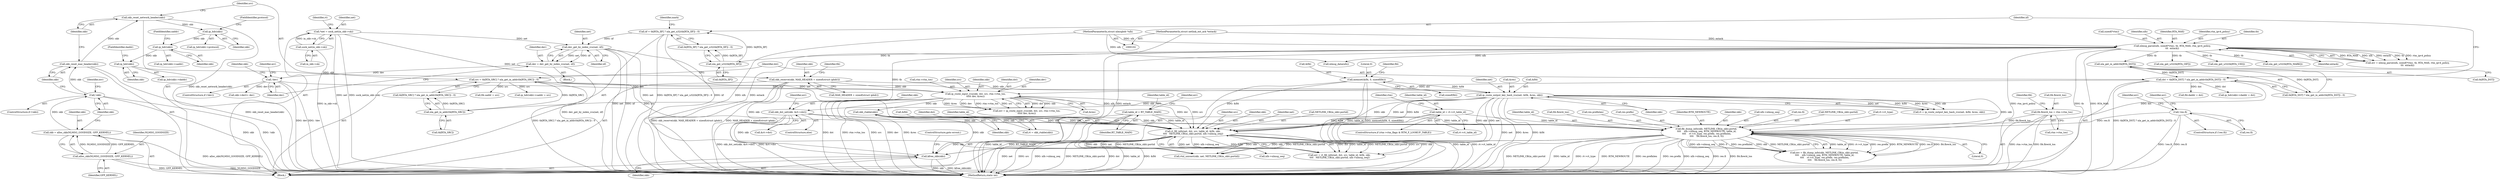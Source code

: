 digraph "0_linux_bc3aae2bbac46dd894c89db5d5e98f7f0ef9e205@API" {
"1000530" [label="(Call,kfree_skb(skb))"];
"1000258" [label="(Call,skb_reserve(skb, MAX_HEADER + sizeof(struct iphdr)))"];
"1000254" [label="(Call,ip_hdr(skb))"];
"1000248" [label="(Call,ip_hdr(skb))"];
"1000242" [label="(Call,ip_hdr(skb))"];
"1000175" [label="(Call,skb_reset_network_header(skb))"];
"1000173" [label="(Call,skb_reset_mac_header(skb))"];
"1000165" [label="(Call,!skb)"];
"1000159" [label="(Call,skb = alloc_skb(NLMSG_GOODSIZE, GFP_KERNEL))"];
"1000161" [label="(Call,alloc_skb(NLMSG_GOODSIZE, GFP_KERNEL))"];
"1000383" [label="(Call,ip_route_output_key_hash_rcu(net, &fl4, &res, skb))"];
"1000108" [label="(Call,*net = sock_net(in_skb->sk))"];
"1000110" [label="(Call,sock_net(in_skb->sk))"];
"1000264" [label="(Call,memset(&fl4, 0, sizeof(fl4)))"];
"1000464" [label="(Call,fib_dump_info(skb, NETLINK_CB(in_skb).portid,\n \t\t\t\t    nlh->nlmsg_seq, RTM_NEWROUTE, table_id,\n \t\t\t\t    rt->rt_type, res.prefix, res.prefixlen,\n \t\t\t\t    fl4.flowi4_tos, res.fi, 0))"];
"1000401" [label="(Call,skb_dst_set(skb, &rt->dst))"];
"1000359" [label="(Call,skb_rtable(skb))"];
"1000347" [label="(Call,ip_route_input_rcu(skb, dst, src, rtm->rtm_tos,\n\t\t\t\t\t dev, &res))"];
"1000188" [label="(Call,dst = tb[RTA_DST] ? nla_get_in_addr(tb[RTA_DST]) : 0)"];
"1000194" [label="(Call,nla_get_in_addr(tb[RTA_DST]))"];
"1000141" [label="(Call,nlmsg_parse(nlh, sizeof(*rtm), tb, RTA_MAX, rtm_ipv4_policy,\n\t\t\t  extack))"];
"1000104" [label="(MethodParameterIn,struct nlmsghdr *nlh)"];
"1000105" [label="(MethodParameterIn,struct netlink_ext_ack *extack)"];
"1000177" [label="(Call,src = tb[RTA_SRC] ? nla_get_in_addr(tb[RTA_SRC]) : 0)"];
"1000183" [label="(Call,nla_get_in_addr(tb[RTA_SRC]))"];
"1000321" [label="(Call,!dev)"];
"1000315" [label="(Call,dev = dev_get_by_index_rcu(net, iif))"];
"1000317" [label="(Call,dev_get_by_index_rcu(net, iif))"];
"1000199" [label="(Call,iif = tb[RTA_IIF] ? nla_get_u32(tb[RTA_IIF]) : 0)"];
"1000205" [label="(Call,nla_get_u32(tb[RTA_IIF]))"];
"1000427" [label="(Call,table_id = rt->rt_table_id)"];
"1000135" [label="(Call,table_id = RT_TABLE_MAIN)"];
"1000280" [label="(Call,fl4.flowi4_tos = rtm->rtm_tos)"];
"1000440" [label="(Call,!res.fi)"];
"1000495" [label="(Call,rt_fill_info(net, dst, src, table_id, &fl4, skb,\n \t\t\t\t   NETLINK_CB(in_skb).portid, nlh->nlmsg_seq))"];
"1000345" [label="(Call,err = ip_route_input_rcu(skb, dst, src, rtm->rtm_tos,\n\t\t\t\t\t dev, &res))"];
"1000498" [label="(Identifier,src)"];
"1000195" [label="(Call,tb[RTA_DST])"];
"1000104" [label="(MethodParameterIn,struct nlmsghdr *nlh)"];
"1000110" [label="(Call,sock_net(in_skb->sk))"];
"1000435" [label="(Identifier,rtm)"];
"1000281" [label="(Call,fl4.flowi4_tos)"];
"1000178" [label="(Identifier,src)"];
"1000270" [label="(Call,fl4.daddr = dst)"];
"1000268" [label="(Call,sizeof(fl4))"];
"1000105" [label="(MethodParameterIn,struct netlink_ext_ack *extack)"];
"1000162" [label="(Identifier,NLMSG_GOODSIZE)"];
"1000248" [label="(Call,ip_hdr(skb))"];
"1000242" [label="(Call,ip_hdr(skb))"];
"1000351" [label="(Call,rtm->rtm_tos)"];
"1000175" [label="(Call,skb_reset_network_header(skb))"];
"1000194" [label="(Call,nla_get_in_addr(tb[RTA_DST]))"];
"1000176" [label="(Identifier,skb)"];
"1000137" [label="(Identifier,RT_TABLE_MAIN)"];
"1000260" [label="(Call,MAX_HEADER + sizeof(struct iphdr))"];
"1000280" [label="(Call,fl4.flowi4_tos = rtm->rtm_tos)"];
"1000490" [label="(Literal,0)"];
"1000253" [label="(Call,ip_hdr(skb)->daddr)"];
"1000188" [label="(Call,dst = tb[RTA_DST] ? nla_get_in_addr(tb[RTA_DST]) : 0)"];
"1000355" [label="(Call,&res)"];
"1000403" [label="(Call,&rt->dst)"];
"1000321" [label="(Call,!dev)"];
"1000421" [label="(ControlStructure,if (rtm->rtm_flags & RTM_F_LOOKUP_TABLE))"];
"1000256" [label="(FieldIdentifier,daddr)"];
"1000384" [label="(Identifier,net)"];
"1000275" [label="(Call,fl4.saddr = src)"];
"1000320" [label="(ControlStructure,if (!dev))"];
"1000246" [label="(Call,ip_hdr(skb)->saddr = src)"];
"1000387" [label="(Call,&res)"];
"1000427" [label="(Call,table_id = rt->rt_table_id)"];
"1000243" [label="(Identifier,skb)"];
"1000316" [label="(Identifier,dev)"];
"1000530" [label="(Call,kfree_skb(skb))"];
"1000165" [label="(Call,!skb)"];
"1000446" [label="(Identifier,err)"];
"1000463" [label="(Identifier,err)"];
"1000331" [label="(Identifier,skb)"];
"1000247" [label="(Call,ip_hdr(skb)->saddr)"];
"1000289" [label="(Identifier,fl4)"];
"1000502" [label="(Identifier,skb)"];
"1000496" [label="(Identifier,net)"];
"1000313" [label="(Block,)"];
"1000216" [label="(Call,nla_get_u32(tb[RTA_MARK]))"];
"1000360" [label="(Identifier,skb)"];
"1000147" [label="(Identifier,RTA_MAX)"];
"1000148" [label="(Identifier,rtm_ipv4_policy)"];
"1000439" [label="(ControlStructure,if (!res.fi))"];
"1000319" [label="(Identifier,iif)"];
"1000106" [label="(Block,)"];
"1000359" [label="(Call,skb_rtable(skb))"];
"1000177" [label="(Call,src = tb[RTA_SRC] ? nla_get_in_addr(tb[RTA_SRC]) : 0)"];
"1000146" [label="(Identifier,tb)"];
"1000401" [label="(Call,skb_dst_set(skb, &rt->dst))"];
"1000429" [label="(Call,rt->rt_table_id)"];
"1000357" [label="(Call,rt = skb_rtable(skb))"];
"1000532" [label="(ControlStructure,goto errout;)"];
"1000474" [label="(Identifier,table_id)"];
"1000161" [label="(Call,alloc_skb(NLMSG_GOODSIZE, GFP_KERNEL))"];
"1000503" [label="(Call,NETLINK_CB(in_skb).portid)"];
"1000111" [label="(Call,in_skb->sk)"];
"1000533" [label="(MethodReturn,static int)"];
"1000531" [label="(Identifier,skb)"];
"1000149" [label="(Identifier,extack)"];
"1000315" [label="(Call,dev = dev_get_by_index_rcu(net, iif))"];
"1000139" [label="(Call,err = nlmsg_parse(nlh, sizeof(*rtm), tb, RTA_MAX, rtm_ipv4_policy,\n\t\t\t  extack))"];
"1000267" [label="(Literal,0)"];
"1000163" [label="(Identifier,GFP_KERNEL)"];
"1000408" [label="(Identifier,err)"];
"1000108" [label="(Call,*net = sock_net(in_skb->sk))"];
"1000250" [label="(FieldIdentifier,saddr)"];
"1000441" [label="(Call,res.fi)"];
"1000350" [label="(Identifier,src)"];
"1000484" [label="(Call,fl4.flowi4_tos)"];
"1000295" [label="(Call,nla_get_u32(tb[RTA_OIF]))"];
"1000440" [label="(Call,!res.fi)"];
"1000383" [label="(Call,ip_route_output_key_hash_rcu(net, &fl4, &res, skb))"];
"1000481" [label="(Call,res.prefixlen)"];
"1000206" [label="(Call,tb[RTA_IIF])"];
"1000318" [label="(Identifier,net)"];
"1000478" [label="(Call,res.prefix)"];
"1000473" [label="(Identifier,RTM_NEWROUTE)"];
"1000335" [label="(Call,skb->dev\t= dev)"];
"1000164" [label="(ControlStructure,if (!skb))"];
"1000140" [label="(Identifier,err)"];
"1000266" [label="(Identifier,fl4)"];
"1000325" [label="(Identifier,err)"];
"1000507" [label="(Call,nlh->nlmsg_seq)"];
"1000135" [label="(Call,table_id = RT_TABLE_MAIN)"];
"1000200" [label="(Identifier,iif)"];
"1000465" [label="(Identifier,skb)"];
"1000136" [label="(Identifier,table_id)"];
"1000470" [label="(Call,nlh->nlmsg_seq)"];
"1000249" [label="(Identifier,skb)"];
"1000119" [label="(Identifier,rt)"];
"1000184" [label="(Call,tb[RTA_SRC])"];
"1000264" [label="(Call,memset(&fl4, 0, sizeof(fl4)))"];
"1000244" [label="(FieldIdentifier,protocol)"];
"1000229" [label="(Call,nla_get_u32(tb[RTA_UID]))"];
"1000487" [label="(Call,res.fi)"];
"1000166" [label="(Identifier,skb)"];
"1000500" [label="(Call,&fl4)"];
"1000348" [label="(Identifier,skb)"];
"1000272" [label="(Identifier,fl4)"];
"1000143" [label="(Call,sizeof(*rtm))"];
"1000389" [label="(Identifier,skb)"];
"1000190" [label="(Call,tb[RTA_DST] ? nla_get_in_addr(tb[RTA_DST]) : 0)"];
"1000258" [label="(Call,skb_reserve(skb, MAX_HEADER + sizeof(struct iphdr)))"];
"1000160" [label="(Identifier,skb)"];
"1000241" [label="(Call,ip_hdr(skb)->protocol)"];
"1000428" [label="(Identifier,table_id)"];
"1000381" [label="(Call,rt = ip_route_output_key_hash_rcu(net, &fl4, &res, skb))"];
"1000349" [label="(Identifier,dst)"];
"1000322" [label="(Identifier,dev)"];
"1000464" [label="(Call,fib_dump_info(skb, NETLINK_CB(in_skb).portid,\n \t\t\t\t    nlh->nlmsg_seq, RTM_NEWROUTE, table_id,\n \t\t\t\t    rt->rt_type, res.prefix, res.prefixlen,\n \t\t\t\t    fl4.flowi4_tos, res.fi, 0))"];
"1000354" [label="(Identifier,dev)"];
"1000157" [label="(Call,nlmsg_data(nlh))"];
"1000211" [label="(Identifier,mark)"];
"1000179" [label="(Call,tb[RTA_SRC] ? nla_get_in_addr(tb[RTA_SRC]) : 0)"];
"1000495" [label="(Call,rt_fill_info(net, dst, src, table_id, &fl4, skb,\n \t\t\t\t   NETLINK_CB(in_skb).portid, nlh->nlmsg_seq))"];
"1000183" [label="(Call,nla_get_in_addr(tb[RTA_SRC]))"];
"1000317" [label="(Call,dev_get_by_index_rcu(net, iif))"];
"1000255" [label="(Identifier,skb)"];
"1000462" [label="(Call,err = fib_dump_info(skb, NETLINK_CB(in_skb).portid,\n \t\t\t\t    nlh->nlmsg_seq, RTM_NEWROUTE, table_id,\n \t\t\t\t    rt->rt_type, res.prefix, res.prefixlen,\n \t\t\t\t    fl4.flowi4_tos, res.fi, 0))"];
"1000201" [label="(Call,tb[RTA_IIF] ? nla_get_u32(tb[RTA_IIF]) : 0)"];
"1000402" [label="(Identifier,skb)"];
"1000265" [label="(Call,&fl4)"];
"1000169" [label="(Identifier,err)"];
"1000259" [label="(Identifier,skb)"];
"1000199" [label="(Call,iif = tb[RTA_IIF] ? nla_get_u32(tb[RTA_IIF]) : 0)"];
"1000205" [label="(Call,nla_get_u32(tb[RTA_IIF]))"];
"1000284" [label="(Call,rtm->rtm_tos)"];
"1000174" [label="(Identifier,skb)"];
"1000466" [label="(Call,NETLINK_CB(in_skb).portid)"];
"1000493" [label="(Call,err = rt_fill_info(net, dst, src, table_id, &fl4, skb,\n \t\t\t\t   NETLINK_CB(in_skb).portid, nlh->nlmsg_seq))"];
"1000518" [label="(Call,rtnl_unicast(skb, net, NETLINK_CB(in_skb).portid))"];
"1000497" [label="(Identifier,dst)"];
"1000159" [label="(Call,skb = alloc_skb(NLMSG_GOODSIZE, GFP_KERNEL))"];
"1000142" [label="(Identifier,nlh)"];
"1000109" [label="(Identifier,net)"];
"1000252" [label="(Call,ip_hdr(skb)->daddr = dst)"];
"1000499" [label="(Identifier,table_id)"];
"1000347" [label="(Call,ip_route_input_rcu(skb, dst, src, rtm->rtm_tos,\n\t\t\t\t\t dev, &res))"];
"1000141" [label="(Call,nlmsg_parse(nlh, sizeof(*rtm), tb, RTA_MAX, rtm_ipv4_policy,\n\t\t\t  extack))"];
"1000254" [label="(Call,ip_hdr(skb))"];
"1000385" [label="(Call,&fl4)"];
"1000189" [label="(Identifier,dst)"];
"1000173" [label="(Call,skb_reset_mac_header(skb))"];
"1000475" [label="(Call,rt->rt_type)"];
"1000400" [label="(ControlStructure,else)"];
"1000530" -> "1000106"  [label="AST: "];
"1000530" -> "1000531"  [label="CFG: "];
"1000531" -> "1000530"  [label="AST: "];
"1000532" -> "1000530"  [label="CFG: "];
"1000530" -> "1000533"  [label="DDG: skb"];
"1000530" -> "1000533"  [label="DDG: kfree_skb(skb)"];
"1000258" -> "1000530"  [label="DDG: skb"];
"1000383" -> "1000530"  [label="DDG: skb"];
"1000464" -> "1000530"  [label="DDG: skb"];
"1000401" -> "1000530"  [label="DDG: skb"];
"1000495" -> "1000530"  [label="DDG: skb"];
"1000359" -> "1000530"  [label="DDG: skb"];
"1000258" -> "1000106"  [label="AST: "];
"1000258" -> "1000260"  [label="CFG: "];
"1000259" -> "1000258"  [label="AST: "];
"1000260" -> "1000258"  [label="AST: "];
"1000266" -> "1000258"  [label="CFG: "];
"1000258" -> "1000533"  [label="DDG: MAX_HEADER + sizeof(struct iphdr)"];
"1000258" -> "1000533"  [label="DDG: skb_reserve(skb, MAX_HEADER + sizeof(struct iphdr))"];
"1000254" -> "1000258"  [label="DDG: skb"];
"1000258" -> "1000347"  [label="DDG: skb"];
"1000258" -> "1000383"  [label="DDG: skb"];
"1000254" -> "1000253"  [label="AST: "];
"1000254" -> "1000255"  [label="CFG: "];
"1000255" -> "1000254"  [label="AST: "];
"1000256" -> "1000254"  [label="CFG: "];
"1000248" -> "1000254"  [label="DDG: skb"];
"1000248" -> "1000247"  [label="AST: "];
"1000248" -> "1000249"  [label="CFG: "];
"1000249" -> "1000248"  [label="AST: "];
"1000250" -> "1000248"  [label="CFG: "];
"1000242" -> "1000248"  [label="DDG: skb"];
"1000242" -> "1000241"  [label="AST: "];
"1000242" -> "1000243"  [label="CFG: "];
"1000243" -> "1000242"  [label="AST: "];
"1000244" -> "1000242"  [label="CFG: "];
"1000175" -> "1000242"  [label="DDG: skb"];
"1000175" -> "1000106"  [label="AST: "];
"1000175" -> "1000176"  [label="CFG: "];
"1000176" -> "1000175"  [label="AST: "];
"1000178" -> "1000175"  [label="CFG: "];
"1000175" -> "1000533"  [label="DDG: skb_reset_network_header(skb)"];
"1000173" -> "1000175"  [label="DDG: skb"];
"1000173" -> "1000106"  [label="AST: "];
"1000173" -> "1000174"  [label="CFG: "];
"1000174" -> "1000173"  [label="AST: "];
"1000176" -> "1000173"  [label="CFG: "];
"1000173" -> "1000533"  [label="DDG: skb_reset_mac_header(skb)"];
"1000165" -> "1000173"  [label="DDG: skb"];
"1000165" -> "1000164"  [label="AST: "];
"1000165" -> "1000166"  [label="CFG: "];
"1000166" -> "1000165"  [label="AST: "];
"1000169" -> "1000165"  [label="CFG: "];
"1000174" -> "1000165"  [label="CFG: "];
"1000165" -> "1000533"  [label="DDG: skb"];
"1000165" -> "1000533"  [label="DDG: !skb"];
"1000159" -> "1000165"  [label="DDG: skb"];
"1000159" -> "1000106"  [label="AST: "];
"1000159" -> "1000161"  [label="CFG: "];
"1000160" -> "1000159"  [label="AST: "];
"1000161" -> "1000159"  [label="AST: "];
"1000166" -> "1000159"  [label="CFG: "];
"1000159" -> "1000533"  [label="DDG: alloc_skb(NLMSG_GOODSIZE, GFP_KERNEL)"];
"1000161" -> "1000159"  [label="DDG: NLMSG_GOODSIZE"];
"1000161" -> "1000159"  [label="DDG: GFP_KERNEL"];
"1000161" -> "1000163"  [label="CFG: "];
"1000162" -> "1000161"  [label="AST: "];
"1000163" -> "1000161"  [label="AST: "];
"1000161" -> "1000533"  [label="DDG: GFP_KERNEL"];
"1000161" -> "1000533"  [label="DDG: NLMSG_GOODSIZE"];
"1000383" -> "1000381"  [label="AST: "];
"1000383" -> "1000389"  [label="CFG: "];
"1000384" -> "1000383"  [label="AST: "];
"1000385" -> "1000383"  [label="AST: "];
"1000387" -> "1000383"  [label="AST: "];
"1000389" -> "1000383"  [label="AST: "];
"1000381" -> "1000383"  [label="CFG: "];
"1000383" -> "1000533"  [label="DDG: net"];
"1000383" -> "1000533"  [label="DDG: &res"];
"1000383" -> "1000533"  [label="DDG: &fl4"];
"1000383" -> "1000381"  [label="DDG: net"];
"1000383" -> "1000381"  [label="DDG: &fl4"];
"1000383" -> "1000381"  [label="DDG: &res"];
"1000383" -> "1000381"  [label="DDG: skb"];
"1000108" -> "1000383"  [label="DDG: net"];
"1000264" -> "1000383"  [label="DDG: &fl4"];
"1000383" -> "1000401"  [label="DDG: skb"];
"1000383" -> "1000464"  [label="DDG: skb"];
"1000383" -> "1000495"  [label="DDG: net"];
"1000383" -> "1000495"  [label="DDG: &fl4"];
"1000383" -> "1000495"  [label="DDG: skb"];
"1000383" -> "1000518"  [label="DDG: net"];
"1000108" -> "1000106"  [label="AST: "];
"1000108" -> "1000110"  [label="CFG: "];
"1000109" -> "1000108"  [label="AST: "];
"1000110" -> "1000108"  [label="AST: "];
"1000119" -> "1000108"  [label="CFG: "];
"1000108" -> "1000533"  [label="DDG: sock_net(in_skb->sk)"];
"1000108" -> "1000533"  [label="DDG: net"];
"1000110" -> "1000108"  [label="DDG: in_skb->sk"];
"1000108" -> "1000317"  [label="DDG: net"];
"1000110" -> "1000111"  [label="CFG: "];
"1000111" -> "1000110"  [label="AST: "];
"1000110" -> "1000533"  [label="DDG: in_skb->sk"];
"1000264" -> "1000106"  [label="AST: "];
"1000264" -> "1000268"  [label="CFG: "];
"1000265" -> "1000264"  [label="AST: "];
"1000267" -> "1000264"  [label="AST: "];
"1000268" -> "1000264"  [label="AST: "];
"1000272" -> "1000264"  [label="CFG: "];
"1000264" -> "1000533"  [label="DDG: &fl4"];
"1000264" -> "1000533"  [label="DDG: memset(&fl4, 0, sizeof(fl4))"];
"1000264" -> "1000495"  [label="DDG: &fl4"];
"1000464" -> "1000462"  [label="AST: "];
"1000464" -> "1000490"  [label="CFG: "];
"1000465" -> "1000464"  [label="AST: "];
"1000466" -> "1000464"  [label="AST: "];
"1000470" -> "1000464"  [label="AST: "];
"1000473" -> "1000464"  [label="AST: "];
"1000474" -> "1000464"  [label="AST: "];
"1000475" -> "1000464"  [label="AST: "];
"1000478" -> "1000464"  [label="AST: "];
"1000481" -> "1000464"  [label="AST: "];
"1000484" -> "1000464"  [label="AST: "];
"1000487" -> "1000464"  [label="AST: "];
"1000490" -> "1000464"  [label="AST: "];
"1000462" -> "1000464"  [label="CFG: "];
"1000464" -> "1000533"  [label="DDG: table_id"];
"1000464" -> "1000533"  [label="DDG: rt->rt_type"];
"1000464" -> "1000533"  [label="DDG: RTM_NEWROUTE"];
"1000464" -> "1000533"  [label="DDG: res.prefixlen"];
"1000464" -> "1000533"  [label="DDG: res.prefix"];
"1000464" -> "1000533"  [label="DDG: nlh->nlmsg_seq"];
"1000464" -> "1000533"  [label="DDG: res.fi"];
"1000464" -> "1000533"  [label="DDG: fl4.flowi4_tos"];
"1000464" -> "1000533"  [label="DDG: NETLINK_CB(in_skb).portid"];
"1000464" -> "1000462"  [label="DDG: table_id"];
"1000464" -> "1000462"  [label="DDG: rt->rt_type"];
"1000464" -> "1000462"  [label="DDG: res.prefix"];
"1000464" -> "1000462"  [label="DDG: RTM_NEWROUTE"];
"1000464" -> "1000462"  [label="DDG: res.fi"];
"1000464" -> "1000462"  [label="DDG: fl4.flowi4_tos"];
"1000464" -> "1000462"  [label="DDG: nlh->nlmsg_seq"];
"1000464" -> "1000462"  [label="DDG: 0"];
"1000464" -> "1000462"  [label="DDG: res.prefixlen"];
"1000464" -> "1000462"  [label="DDG: skb"];
"1000464" -> "1000462"  [label="DDG: NETLINK_CB(in_skb).portid"];
"1000401" -> "1000464"  [label="DDG: skb"];
"1000359" -> "1000464"  [label="DDG: skb"];
"1000427" -> "1000464"  [label="DDG: table_id"];
"1000135" -> "1000464"  [label="DDG: table_id"];
"1000280" -> "1000464"  [label="DDG: fl4.flowi4_tos"];
"1000440" -> "1000464"  [label="DDG: res.fi"];
"1000464" -> "1000518"  [label="DDG: skb"];
"1000464" -> "1000518"  [label="DDG: NETLINK_CB(in_skb).portid"];
"1000401" -> "1000400"  [label="AST: "];
"1000401" -> "1000403"  [label="CFG: "];
"1000402" -> "1000401"  [label="AST: "];
"1000403" -> "1000401"  [label="AST: "];
"1000408" -> "1000401"  [label="CFG: "];
"1000401" -> "1000533"  [label="DDG: skb_dst_set(skb, &rt->dst)"];
"1000401" -> "1000533"  [label="DDG: &rt->dst"];
"1000401" -> "1000495"  [label="DDG: skb"];
"1000359" -> "1000357"  [label="AST: "];
"1000359" -> "1000360"  [label="CFG: "];
"1000360" -> "1000359"  [label="AST: "];
"1000357" -> "1000359"  [label="CFG: "];
"1000359" -> "1000357"  [label="DDG: skb"];
"1000347" -> "1000359"  [label="DDG: skb"];
"1000359" -> "1000495"  [label="DDG: skb"];
"1000347" -> "1000345"  [label="AST: "];
"1000347" -> "1000355"  [label="CFG: "];
"1000348" -> "1000347"  [label="AST: "];
"1000349" -> "1000347"  [label="AST: "];
"1000350" -> "1000347"  [label="AST: "];
"1000351" -> "1000347"  [label="AST: "];
"1000354" -> "1000347"  [label="AST: "];
"1000355" -> "1000347"  [label="AST: "];
"1000345" -> "1000347"  [label="CFG: "];
"1000347" -> "1000533"  [label="DDG: dst"];
"1000347" -> "1000533"  [label="DDG: rtm->rtm_tos"];
"1000347" -> "1000533"  [label="DDG: src"];
"1000347" -> "1000533"  [label="DDG: dev"];
"1000347" -> "1000533"  [label="DDG: &res"];
"1000347" -> "1000345"  [label="DDG: dst"];
"1000347" -> "1000345"  [label="DDG: skb"];
"1000347" -> "1000345"  [label="DDG: &res"];
"1000347" -> "1000345"  [label="DDG: dev"];
"1000347" -> "1000345"  [label="DDG: rtm->rtm_tos"];
"1000347" -> "1000345"  [label="DDG: src"];
"1000188" -> "1000347"  [label="DDG: dst"];
"1000177" -> "1000347"  [label="DDG: src"];
"1000321" -> "1000347"  [label="DDG: dev"];
"1000347" -> "1000495"  [label="DDG: dst"];
"1000347" -> "1000495"  [label="DDG: src"];
"1000188" -> "1000106"  [label="AST: "];
"1000188" -> "1000190"  [label="CFG: "];
"1000189" -> "1000188"  [label="AST: "];
"1000190" -> "1000188"  [label="AST: "];
"1000200" -> "1000188"  [label="CFG: "];
"1000188" -> "1000533"  [label="DDG: tb[RTA_DST] ? nla_get_in_addr(tb[RTA_DST]) : 0"];
"1000194" -> "1000188"  [label="DDG: tb[RTA_DST]"];
"1000188" -> "1000252"  [label="DDG: dst"];
"1000188" -> "1000270"  [label="DDG: dst"];
"1000188" -> "1000495"  [label="DDG: dst"];
"1000194" -> "1000190"  [label="AST: "];
"1000194" -> "1000195"  [label="CFG: "];
"1000195" -> "1000194"  [label="AST: "];
"1000190" -> "1000194"  [label="CFG: "];
"1000194" -> "1000190"  [label="DDG: tb[RTA_DST]"];
"1000141" -> "1000194"  [label="DDG: tb"];
"1000141" -> "1000139"  [label="AST: "];
"1000141" -> "1000149"  [label="CFG: "];
"1000142" -> "1000141"  [label="AST: "];
"1000143" -> "1000141"  [label="AST: "];
"1000146" -> "1000141"  [label="AST: "];
"1000147" -> "1000141"  [label="AST: "];
"1000148" -> "1000141"  [label="AST: "];
"1000149" -> "1000141"  [label="AST: "];
"1000139" -> "1000141"  [label="CFG: "];
"1000141" -> "1000533"  [label="DDG: nlh"];
"1000141" -> "1000533"  [label="DDG: extack"];
"1000141" -> "1000533"  [label="DDG: rtm_ipv4_policy"];
"1000141" -> "1000533"  [label="DDG: tb"];
"1000141" -> "1000533"  [label="DDG: RTA_MAX"];
"1000141" -> "1000139"  [label="DDG: RTA_MAX"];
"1000141" -> "1000139"  [label="DDG: nlh"];
"1000141" -> "1000139"  [label="DDG: extack"];
"1000141" -> "1000139"  [label="DDG: tb"];
"1000141" -> "1000139"  [label="DDG: rtm_ipv4_policy"];
"1000104" -> "1000141"  [label="DDG: nlh"];
"1000105" -> "1000141"  [label="DDG: extack"];
"1000141" -> "1000157"  [label="DDG: nlh"];
"1000141" -> "1000183"  [label="DDG: tb"];
"1000141" -> "1000205"  [label="DDG: tb"];
"1000141" -> "1000216"  [label="DDG: tb"];
"1000141" -> "1000229"  [label="DDG: tb"];
"1000141" -> "1000295"  [label="DDG: tb"];
"1000104" -> "1000102"  [label="AST: "];
"1000104" -> "1000533"  [label="DDG: nlh"];
"1000104" -> "1000157"  [label="DDG: nlh"];
"1000105" -> "1000102"  [label="AST: "];
"1000105" -> "1000533"  [label="DDG: extack"];
"1000177" -> "1000106"  [label="AST: "];
"1000177" -> "1000179"  [label="CFG: "];
"1000178" -> "1000177"  [label="AST: "];
"1000179" -> "1000177"  [label="AST: "];
"1000189" -> "1000177"  [label="CFG: "];
"1000177" -> "1000533"  [label="DDG: tb[RTA_SRC] ? nla_get_in_addr(tb[RTA_SRC]) : 0"];
"1000183" -> "1000177"  [label="DDG: tb[RTA_SRC]"];
"1000177" -> "1000246"  [label="DDG: src"];
"1000177" -> "1000275"  [label="DDG: src"];
"1000177" -> "1000495"  [label="DDG: src"];
"1000183" -> "1000179"  [label="AST: "];
"1000183" -> "1000184"  [label="CFG: "];
"1000184" -> "1000183"  [label="AST: "];
"1000179" -> "1000183"  [label="CFG: "];
"1000183" -> "1000179"  [label="DDG: tb[RTA_SRC]"];
"1000321" -> "1000320"  [label="AST: "];
"1000321" -> "1000322"  [label="CFG: "];
"1000322" -> "1000321"  [label="AST: "];
"1000325" -> "1000321"  [label="CFG: "];
"1000331" -> "1000321"  [label="CFG: "];
"1000321" -> "1000533"  [label="DDG: dev"];
"1000321" -> "1000533"  [label="DDG: !dev"];
"1000315" -> "1000321"  [label="DDG: dev"];
"1000321" -> "1000335"  [label="DDG: dev"];
"1000315" -> "1000313"  [label="AST: "];
"1000315" -> "1000317"  [label="CFG: "];
"1000316" -> "1000315"  [label="AST: "];
"1000317" -> "1000315"  [label="AST: "];
"1000322" -> "1000315"  [label="CFG: "];
"1000315" -> "1000533"  [label="DDG: dev_get_by_index_rcu(net, iif)"];
"1000317" -> "1000315"  [label="DDG: net"];
"1000317" -> "1000315"  [label="DDG: iif"];
"1000317" -> "1000319"  [label="CFG: "];
"1000318" -> "1000317"  [label="AST: "];
"1000319" -> "1000317"  [label="AST: "];
"1000317" -> "1000533"  [label="DDG: net"];
"1000317" -> "1000533"  [label="DDG: iif"];
"1000199" -> "1000317"  [label="DDG: iif"];
"1000317" -> "1000495"  [label="DDG: net"];
"1000317" -> "1000518"  [label="DDG: net"];
"1000199" -> "1000106"  [label="AST: "];
"1000199" -> "1000201"  [label="CFG: "];
"1000200" -> "1000199"  [label="AST: "];
"1000201" -> "1000199"  [label="AST: "];
"1000211" -> "1000199"  [label="CFG: "];
"1000199" -> "1000533"  [label="DDG: tb[RTA_IIF] ? nla_get_u32(tb[RTA_IIF]) : 0"];
"1000199" -> "1000533"  [label="DDG: iif"];
"1000205" -> "1000199"  [label="DDG: tb[RTA_IIF]"];
"1000205" -> "1000201"  [label="AST: "];
"1000205" -> "1000206"  [label="CFG: "];
"1000206" -> "1000205"  [label="AST: "];
"1000201" -> "1000205"  [label="CFG: "];
"1000205" -> "1000201"  [label="DDG: tb[RTA_IIF]"];
"1000427" -> "1000421"  [label="AST: "];
"1000427" -> "1000429"  [label="CFG: "];
"1000428" -> "1000427"  [label="AST: "];
"1000429" -> "1000427"  [label="AST: "];
"1000435" -> "1000427"  [label="CFG: "];
"1000427" -> "1000533"  [label="DDG: table_id"];
"1000427" -> "1000533"  [label="DDG: rt->rt_table_id"];
"1000427" -> "1000495"  [label="DDG: table_id"];
"1000135" -> "1000106"  [label="AST: "];
"1000135" -> "1000137"  [label="CFG: "];
"1000136" -> "1000135"  [label="AST: "];
"1000137" -> "1000135"  [label="AST: "];
"1000140" -> "1000135"  [label="CFG: "];
"1000135" -> "1000533"  [label="DDG: table_id"];
"1000135" -> "1000533"  [label="DDG: RT_TABLE_MAIN"];
"1000135" -> "1000495"  [label="DDG: table_id"];
"1000280" -> "1000106"  [label="AST: "];
"1000280" -> "1000284"  [label="CFG: "];
"1000281" -> "1000280"  [label="AST: "];
"1000284" -> "1000280"  [label="AST: "];
"1000289" -> "1000280"  [label="CFG: "];
"1000280" -> "1000533"  [label="DDG: rtm->rtm_tos"];
"1000280" -> "1000533"  [label="DDG: fl4.flowi4_tos"];
"1000440" -> "1000439"  [label="AST: "];
"1000440" -> "1000441"  [label="CFG: "];
"1000441" -> "1000440"  [label="AST: "];
"1000446" -> "1000440"  [label="CFG: "];
"1000463" -> "1000440"  [label="CFG: "];
"1000440" -> "1000533"  [label="DDG: !res.fi"];
"1000440" -> "1000533"  [label="DDG: res.fi"];
"1000495" -> "1000493"  [label="AST: "];
"1000495" -> "1000507"  [label="CFG: "];
"1000496" -> "1000495"  [label="AST: "];
"1000497" -> "1000495"  [label="AST: "];
"1000498" -> "1000495"  [label="AST: "];
"1000499" -> "1000495"  [label="AST: "];
"1000500" -> "1000495"  [label="AST: "];
"1000502" -> "1000495"  [label="AST: "];
"1000503" -> "1000495"  [label="AST: "];
"1000507" -> "1000495"  [label="AST: "];
"1000493" -> "1000495"  [label="CFG: "];
"1000495" -> "1000533"  [label="DDG: net"];
"1000495" -> "1000533"  [label="DDG: src"];
"1000495" -> "1000533"  [label="DDG: nlh->nlmsg_seq"];
"1000495" -> "1000533"  [label="DDG: NETLINK_CB(in_skb).portid"];
"1000495" -> "1000533"  [label="DDG: dst"];
"1000495" -> "1000533"  [label="DDG: table_id"];
"1000495" -> "1000533"  [label="DDG: &fl4"];
"1000495" -> "1000493"  [label="DDG: dst"];
"1000495" -> "1000493"  [label="DDG: table_id"];
"1000495" -> "1000493"  [label="DDG: NETLINK_CB(in_skb).portid"];
"1000495" -> "1000493"  [label="DDG: src"];
"1000495" -> "1000493"  [label="DDG: skb"];
"1000495" -> "1000493"  [label="DDG: net"];
"1000495" -> "1000493"  [label="DDG: nlh->nlmsg_seq"];
"1000495" -> "1000493"  [label="DDG: &fl4"];
"1000495" -> "1000518"  [label="DDG: skb"];
"1000495" -> "1000518"  [label="DDG: net"];
"1000495" -> "1000518"  [label="DDG: NETLINK_CB(in_skb).portid"];
}

